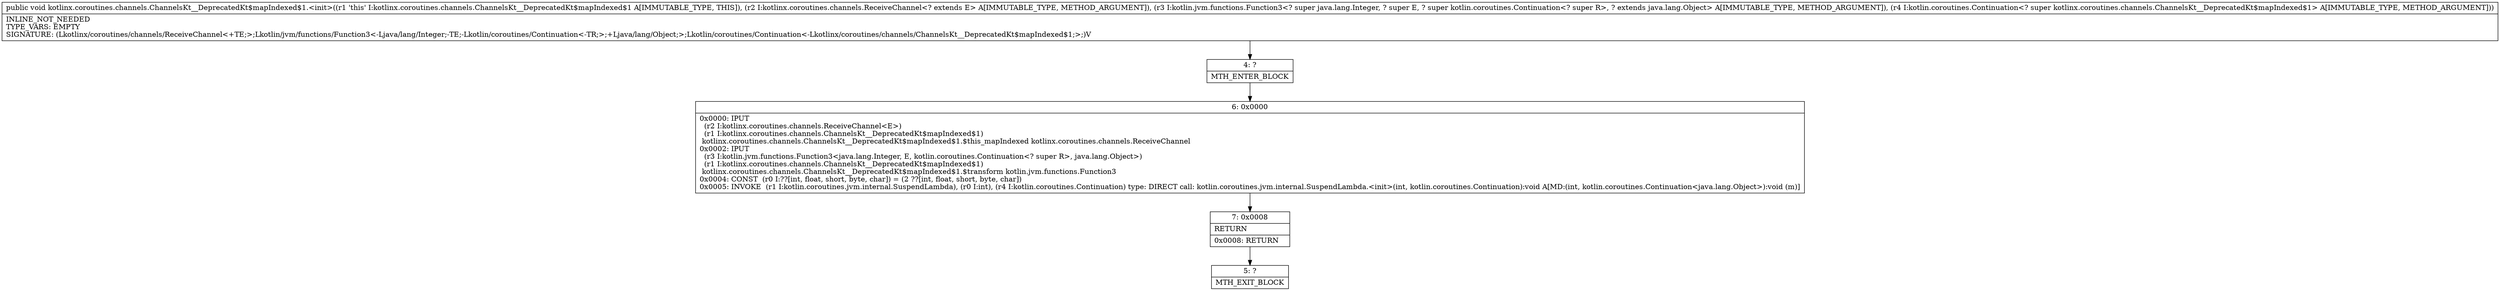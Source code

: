 digraph "CFG forkotlinx.coroutines.channels.ChannelsKt__DeprecatedKt$mapIndexed$1.\<init\>(Lkotlinx\/coroutines\/channels\/ReceiveChannel;Lkotlin\/jvm\/functions\/Function3;Lkotlin\/coroutines\/Continuation;)V" {
Node_4 [shape=record,label="{4\:\ ?|MTH_ENTER_BLOCK\l}"];
Node_6 [shape=record,label="{6\:\ 0x0000|0x0000: IPUT  \l  (r2 I:kotlinx.coroutines.channels.ReceiveChannel\<E\>)\l  (r1 I:kotlinx.coroutines.channels.ChannelsKt__DeprecatedKt$mapIndexed$1)\l kotlinx.coroutines.channels.ChannelsKt__DeprecatedKt$mapIndexed$1.$this_mapIndexed kotlinx.coroutines.channels.ReceiveChannel \l0x0002: IPUT  \l  (r3 I:kotlin.jvm.functions.Function3\<java.lang.Integer, E, kotlin.coroutines.Continuation\<? super R\>, java.lang.Object\>)\l  (r1 I:kotlinx.coroutines.channels.ChannelsKt__DeprecatedKt$mapIndexed$1)\l kotlinx.coroutines.channels.ChannelsKt__DeprecatedKt$mapIndexed$1.$transform kotlin.jvm.functions.Function3 \l0x0004: CONST  (r0 I:??[int, float, short, byte, char]) = (2 ??[int, float, short, byte, char]) \l0x0005: INVOKE  (r1 I:kotlin.coroutines.jvm.internal.SuspendLambda), (r0 I:int), (r4 I:kotlin.coroutines.Continuation) type: DIRECT call: kotlin.coroutines.jvm.internal.SuspendLambda.\<init\>(int, kotlin.coroutines.Continuation):void A[MD:(int, kotlin.coroutines.Continuation\<java.lang.Object\>):void (m)]\l}"];
Node_7 [shape=record,label="{7\:\ 0x0008|RETURN\l|0x0008: RETURN   \l}"];
Node_5 [shape=record,label="{5\:\ ?|MTH_EXIT_BLOCK\l}"];
MethodNode[shape=record,label="{public void kotlinx.coroutines.channels.ChannelsKt__DeprecatedKt$mapIndexed$1.\<init\>((r1 'this' I:kotlinx.coroutines.channels.ChannelsKt__DeprecatedKt$mapIndexed$1 A[IMMUTABLE_TYPE, THIS]), (r2 I:kotlinx.coroutines.channels.ReceiveChannel\<? extends E\> A[IMMUTABLE_TYPE, METHOD_ARGUMENT]), (r3 I:kotlin.jvm.functions.Function3\<? super java.lang.Integer, ? super E, ? super kotlin.coroutines.Continuation\<? super R\>, ? extends java.lang.Object\> A[IMMUTABLE_TYPE, METHOD_ARGUMENT]), (r4 I:kotlin.coroutines.Continuation\<? super kotlinx.coroutines.channels.ChannelsKt__DeprecatedKt$mapIndexed$1\> A[IMMUTABLE_TYPE, METHOD_ARGUMENT]))  | INLINE_NOT_NEEDED\lTYPE_VARS: EMPTY\lSIGNATURE: (Lkotlinx\/coroutines\/channels\/ReceiveChannel\<+TE;\>;Lkotlin\/jvm\/functions\/Function3\<\-Ljava\/lang\/Integer;\-TE;\-Lkotlin\/coroutines\/Continuation\<\-TR;\>;+Ljava\/lang\/Object;\>;Lkotlin\/coroutines\/Continuation\<\-Lkotlinx\/coroutines\/channels\/ChannelsKt__DeprecatedKt$mapIndexed$1;\>;)V\l}"];
MethodNode -> Node_4;Node_4 -> Node_6;
Node_6 -> Node_7;
Node_7 -> Node_5;
}

